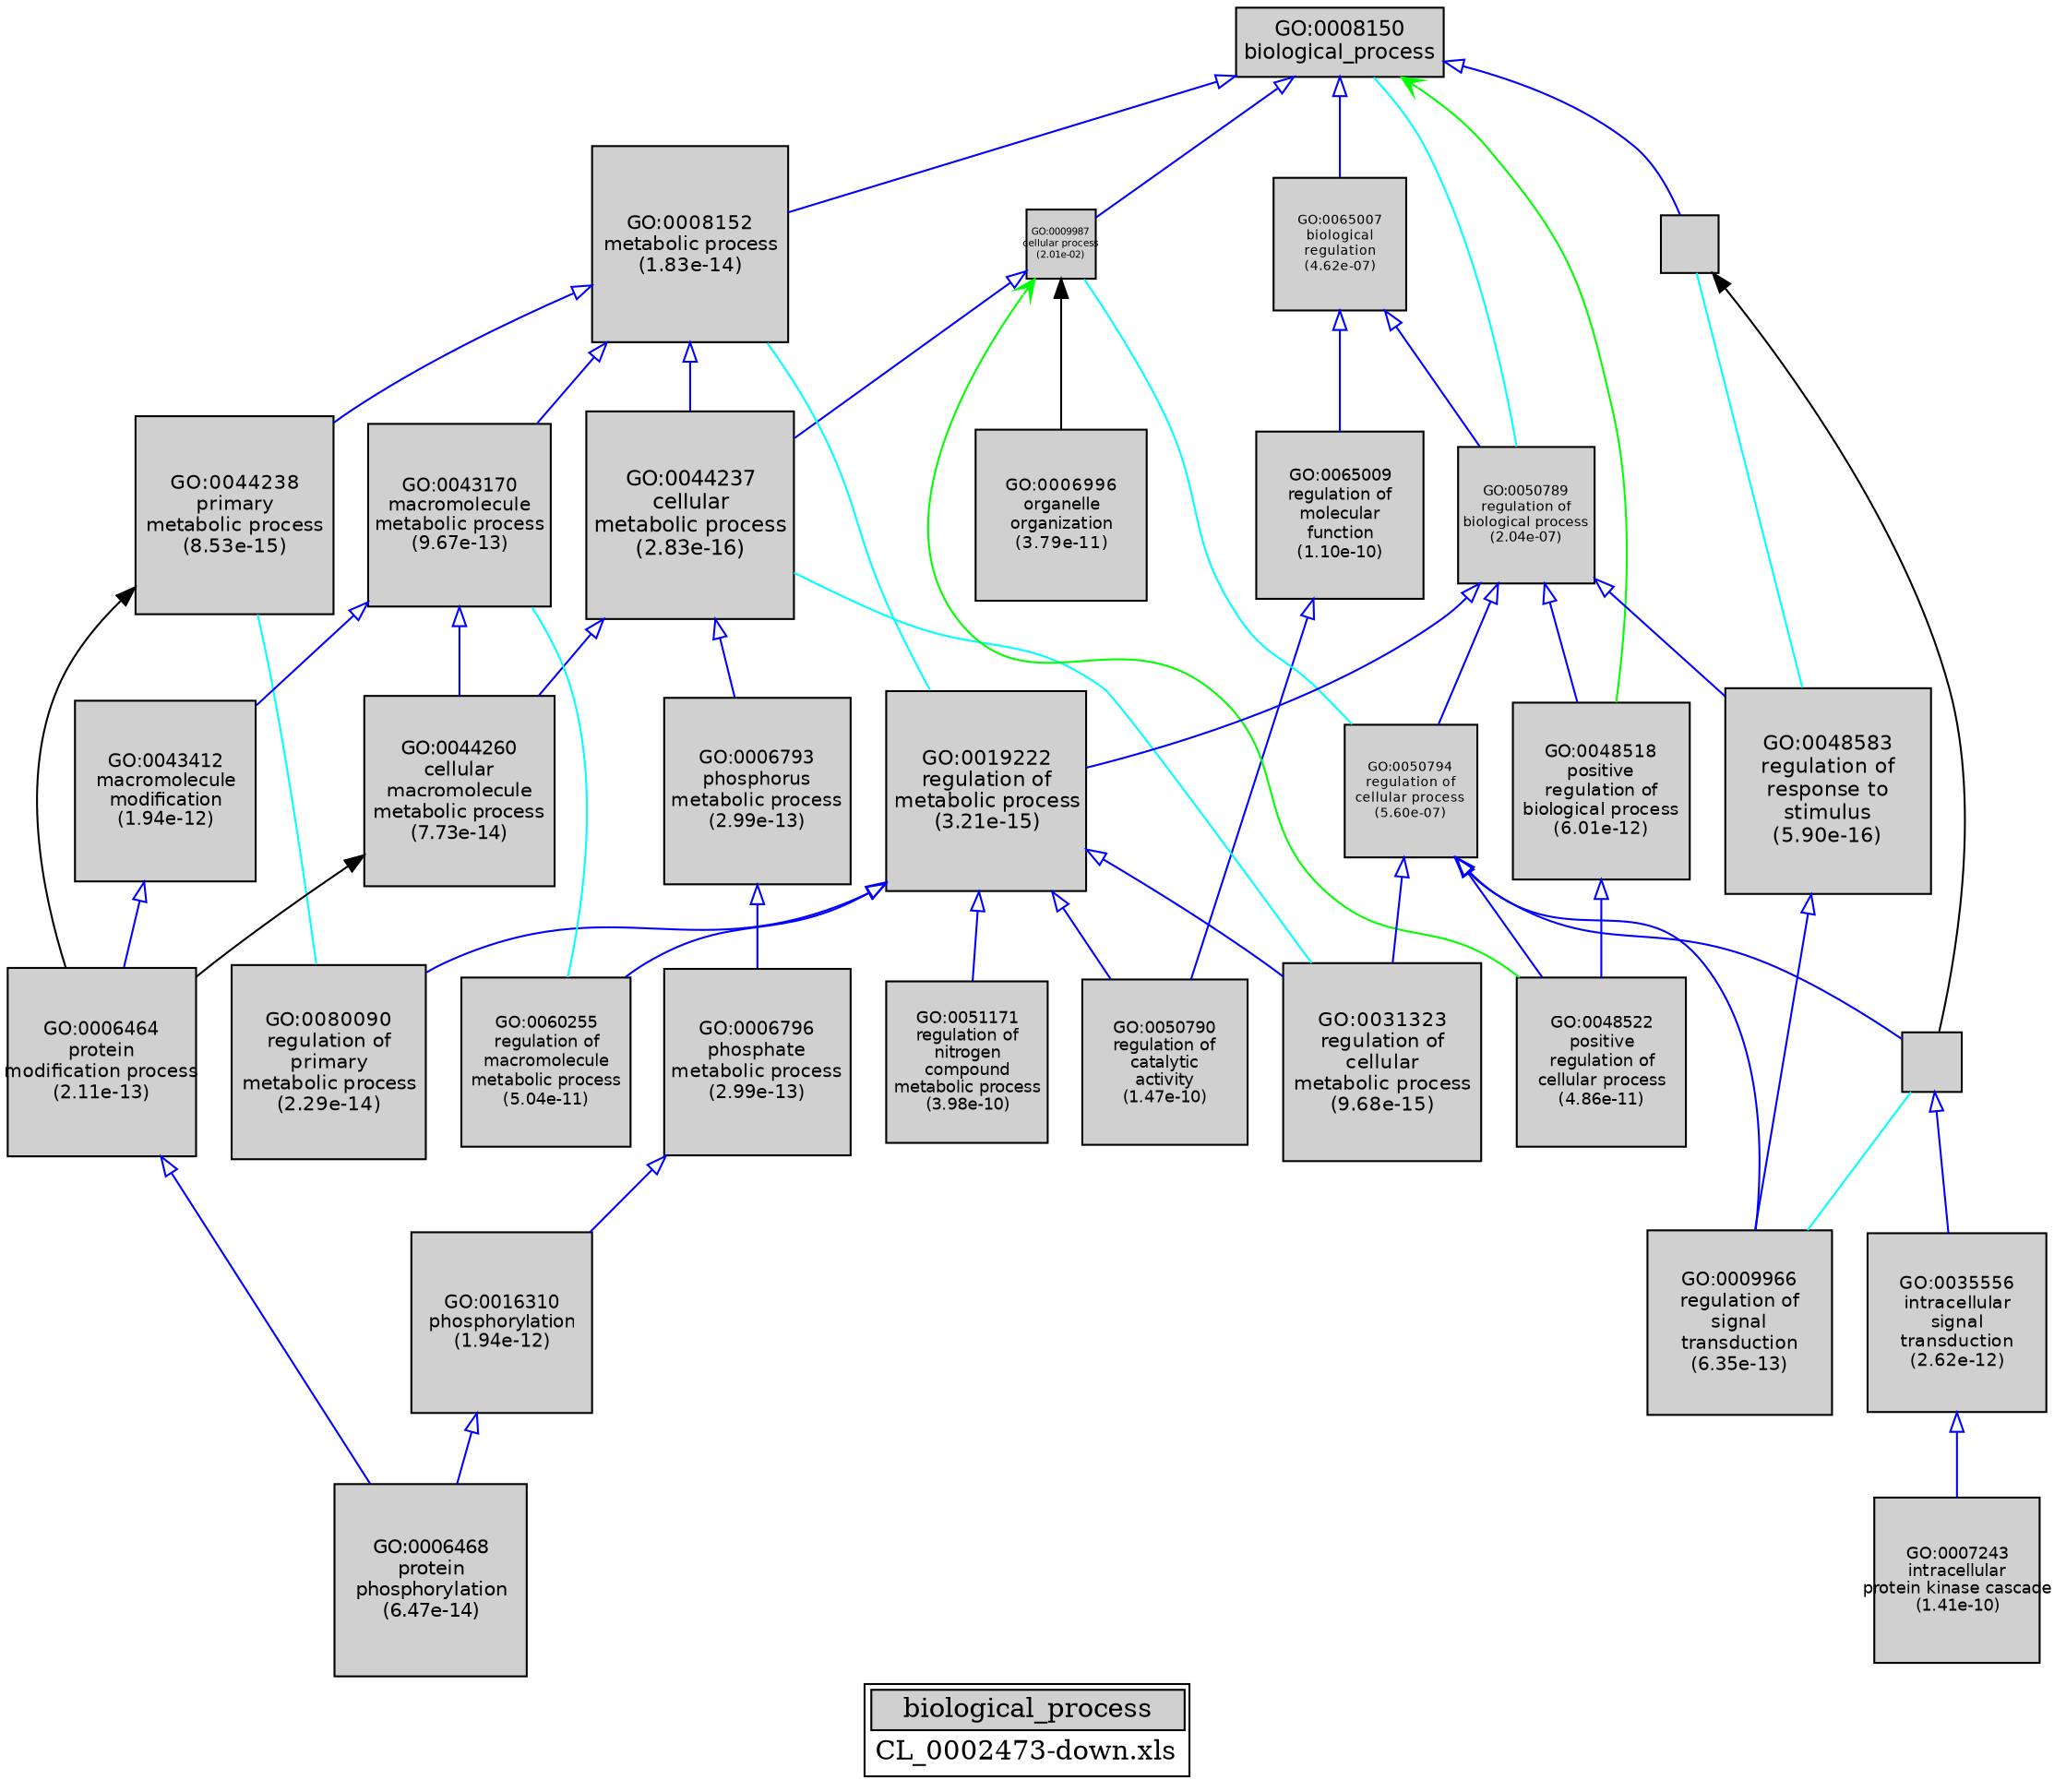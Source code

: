 digraph "biological_process" {
graph [ bgcolor = "#FFFFFF", label = <<TABLE COLOR="black" BGCOLOR="white"><TR><TD COLSPAN="2" BGCOLOR="#D0D0D0"><FONT COLOR="black">biological_process</FONT></TD></TR><TR><TD BORDER="0">CL_0002473-down.xls</TD></TR></TABLE>> ];
node [ fontname = "Helvetica" ];

subgraph "nodes" {

node [ style = "filled", fixedsize = "true", width = 1, shape = "box", fontsize = 9, fillcolor = "#D0D0D0", fontcolor = "black", color = "black" ];

"GO:0006793" [ URL = "#GO:0006793", label = <<TABLE BORDER="0"><TR><TD>GO:0006793<BR/>phosphorus<BR/>metabolic process<BR/>(2.99e-13)</TD></TR></TABLE>>, width = 1.34694558103, shape = "box", fontsize = 9.69800818341, height = 1.34694558103 ];
"GO:0048518" [ URL = "#GO:0048518", label = <<TABLE BORDER="0"><TR><TD>GO:0048518<BR/>positive<BR/>regulation of<BR/>biological process<BR/>(6.01e-12)</TD></TR></TABLE>>, width = 1.27537464778, shape = "box", fontsize = 9.18269746405, height = 1.27537464778 ];
"GO:0007243" [ URL = "#GO:0007243", label = <<TABLE BORDER="0"><TR><TD>GO:0007243<BR/>intracellular<BR/>protein kinase cascade<BR/>(1.41e-10)</TD></TR></TABLE>>, width = 1.19549121125, shape = "box", fontsize = 8.60753672101, height = 1.19549121125 ];
"GO:0065009" [ URL = "#GO:0065009", label = <<TABLE BORDER="0"><TR><TD>GO:0065009<BR/>regulation of<BR/>molecular<BR/>function<BR/>(1.10e-10)</TD></TR></TABLE>>, width = 1.20204802884, shape = "box", fontsize = 8.65474580768, height = 1.20204802884 ];
"GO:0044238" [ URL = "#GO:0044238", label = <<TABLE BORDER="0"><TR><TD>GO:0044238<BR/>primary<BR/>metabolic process<BR/>(8.53e-15)</TD></TR></TABLE>>, width = 1.42716728405, shape = "box", fontsize = 10.2756044451, height = 1.42716728405 ];
"GO:0051171" [ URL = "#GO:0051171", label = <<TABLE BORDER="0"><TR><TD>GO:0051171<BR/>regulation of<BR/>nitrogen<BR/>compound<BR/>metabolic process<BR/>(3.98e-10)</TD></TR></TABLE>>, width = 1.16798397846, shape = "box", fontsize = 8.4094846449, height = 1.16798397846 ];
"GO:0080090" [ URL = "#GO:0080090", label = <<TABLE BORDER="0"><TR><TD>GO:0080090<BR/>regulation of<BR/>primary<BR/>metabolic process<BR/>(2.29e-14)</TD></TR></TABLE>>, width = 1.40537891203, shape = "box", fontsize = 10.1187281666, height = 1.40537891203 ];
"GO:0043412" [ URL = "#GO:0043412", label = <<TABLE BORDER="0"><TR><TD>GO:0043412<BR/>macromolecule<BR/>modification<BR/>(1.94e-12)</TD></TR></TABLE>>, width = 1.30276458425, shape = "box", fontsize = 9.37990500659, height = 1.30276458425 ];
"GO:0006796" [ URL = "#GO:0006796", label = <<TABLE BORDER="0"><TR><TD>GO:0006796<BR/>phosphate<BR/>metabolic process<BR/>(2.99e-13)</TD></TR></TABLE>>, width = 1.34694558103, shape = "box", fontsize = 9.69800818341, height = 1.34694558103 ];
"GO:0016310" [ URL = "#GO:0016310", label = <<TABLE BORDER="0"><TR><TD>GO:0016310<BR/>phosphorylation<BR/>(1.94e-12)</TD></TR></TABLE>>, width = 1.30285587954, shape = "box", fontsize = 9.38056233265, height = 1.30285587954 ];
"GO:0031323" [ URL = "#GO:0031323", label = <<TABLE BORDER="0"><TR><TD>GO:0031323<BR/>regulation of<BR/>cellular<BR/>metabolic process<BR/>(9.68e-15)</TD></TR></TABLE>>, width = 1.42440843536, shape = "box", fontsize = 10.2557407346, height = 1.42440843536 ];
"GO:0050896" [ URL = "#GO:0050896", label = "", width = 0.413118193405, shape = "box", height = 0.413118193405 ];
"GO:0008150" [ URL = "#GO:0008150", label = <<TABLE BORDER="0"><TR><TD>GO:0008150<BR/>biological_process</TD></TR></TABLE>>, width = 1.5, shape = "box", fontsize = 10.8 ];
"GO:0044237" [ URL = "#GO:0044237", label = <<TABLE BORDER="0"><TR><TD>GO:0044237<BR/>cellular<BR/>metabolic process<BR/>(2.83e-16)</TD></TR></TABLE>>, width = 1.5, shape = "box", fontsize = 10.8, height = 1.5 ];
"GO:0009987" [ URL = "#GO:0009987", label = <<TABLE BORDER="0"><TR><TD>GO:0009987<BR/>cellular process<BR/>(2.01e-02)</TD></TR></TABLE>>, width = 0.504366333686, shape = "box", fontsize = 5.0, height = 0.504366333686 ];
"GO:0048522" [ URL = "#GO:0048522", label = <<TABLE BORDER="0"><TR><TD>GO:0048522<BR/>positive<BR/>regulation of<BR/>cellular process<BR/>(4.86e-11)</TD></TR></TABLE>>, width = 1.22301155171, shape = "box", fontsize = 8.80568317229, height = 1.22301155171 ];
"GO:0050789" [ URL = "#GO:0050789", label = <<TABLE BORDER="0"><TR><TD>GO:0050789<BR/>regulation of<BR/>biological process<BR/>(2.04e-07)</TD></TR></TABLE>>, width = 0.986896686548, shape = "box", fontsize = 7.10565614314, height = 0.986896686548 ];
"GO:0006996" [ URL = "#GO:0006996", label = <<TABLE BORDER="0"><TR><TD>GO:0006996<BR/>organelle<BR/>organization<BR/>(3.79e-11)</TD></TR></TABLE>>, width = 1.22936575052, shape = "box", fontsize = 8.85143340374, height = 1.22936575052 ];
"GO:0019222" [ URL = "#GO:0019222", label = <<TABLE BORDER="0"><TR><TD>GO:0019222<BR/>regulation of<BR/>metabolic process<BR/>(3.21e-15)</TD></TR></TABLE>>, width = 1.4484353588, shape = "box", fontsize = 10.4287345834, height = 1.4484353588 ];
"GO:0006468" [ URL = "#GO:0006468", label = <<TABLE BORDER="0"><TR><TD>GO:0006468<BR/>protein<BR/>phosphorylation<BR/>(6.47e-14)</TD></TR></TABLE>>, width = 1.38203567504, shape = "box", fontsize = 9.95065686027, height = 1.38203567504 ];
"GO:0043170" [ URL = "#GO:0043170", label = <<TABLE BORDER="0"><TR><TD>GO:0043170<BR/>macromolecule<BR/>metabolic process<BR/>(9.67e-13)</TD></TR></TABLE>>, width = 1.31940885624, shape = "box", fontsize = 9.49974376495, height = 1.31940885624 ];
"GO:0044260" [ URL = "#GO:0044260", label = <<TABLE BORDER="0"><TR><TD>GO:0044260<BR/>cellular<BR/>macromolecule<BR/>metabolic process<BR/>(7.73e-14)</TD></TR></TABLE>>, width = 1.37799928475, shape = "box", fontsize = 9.92159485023, height = 1.37799928475 ];
"GO:0050790" [ URL = "#GO:0050790", label = <<TABLE BORDER="0"><TR><TD>GO:0050790<BR/>regulation of<BR/>catalytic<BR/>activity<BR/>(1.47e-10)</TD></TR></TABLE>>, width = 1.19441062321, shape = "box", fontsize = 8.59975648714, height = 1.19441062321 ];
"GO:0008152" [ URL = "#GO:0008152", label = <<TABLE BORDER="0"><TR><TD>GO:0008152<BR/>metabolic process<BR/>(1.83e-14)</TD></TR></TABLE>>, width = 1.41038968096, shape = "box", fontsize = 10.1548057029, height = 1.41038968096 ];
"GO:0060255" [ URL = "#GO:0060255", label = <<TABLE BORDER="0"><TR><TD>GO:0060255<BR/>regulation of<BR/>macromolecule<BR/>metabolic process<BR/>(5.04e-11)</TD></TR></TABLE>>, width = 1.22209353351, shape = "box", fontsize = 8.79907344129, height = 1.22209353351 ];
"GO:0035556" [ URL = "#GO:0035556", label = <<TABLE BORDER="0"><TR><TD>GO:0035556<BR/>intracellular<BR/>signal<BR/>transduction<BR/>(2.62e-12)</TD></TR></TABLE>>, width = 1.29553898604, shape = "box", fontsize = 9.32788069946, height = 1.29553898604 ];
"GO:0007165" [ URL = "#GO:0007165", label = "", width = 0.435016183225, shape = "box", height = 0.435016183225 ];
"GO:0050794" [ URL = "#GO:0050794", label = <<TABLE BORDER="0"><TR><TD>GO:0050794<BR/>regulation of<BR/>cellular process<BR/>(5.60e-07)</TD></TR></TABLE>>, width = 0.95427858523, shape = "box", fontsize = 6.87080581365, height = 0.95427858523 ];
"GO:0065007" [ URL = "#GO:0065007", label = <<TABLE BORDER="0"><TR><TD>GO:0065007<BR/>biological<BR/>regulation<BR/>(4.62e-07)</TD></TR></TABLE>>, width = 0.960555869325, shape = "box", fontsize = 6.91600225914, height = 0.960555869325 ];
"GO:0006464" [ URL = "#GO:0006464", label = <<TABLE BORDER="0"><TR><TD>GO:0006464<BR/>protein<BR/>modification process<BR/>(2.11e-13)</TD></TR></TABLE>>, width = 1.355067937, shape = "box", fontsize = 9.75648914643, height = 1.355067937 ];
"GO:0048583" [ URL = "#GO:0048583", label = <<TABLE BORDER="0"><TR><TD>GO:0048583<BR/>regulation of<BR/>response to<BR/>stimulus<BR/>(5.90e-16)</TD></TR></TABLE>>, width = 1.48457549549, shape = "box", fontsize = 10.6889435675, height = 1.48457549549 ];
"GO:0009966" [ URL = "#GO:0009966", label = <<TABLE BORDER="0"><TR><TD>GO:0009966<BR/>regulation of<BR/>signal<BR/>transduction<BR/>(6.35e-13)</TD></TR></TABLE>>, width = 1.32936022312, shape = "box", fontsize = 9.57139360649, height = 1.32936022312 ];
}
subgraph "edges" {


edge [ dir = "back", weight = 1 ];
subgraph "regulates" {


edge [ color = "cyan", arrowtail = "none" ];
subgraph "positive" {


edge [ color = "green", arrowtail = "vee" ];
"GO:0008150" -> "GO:0048518";
"GO:0009987" -> "GO:0048522";
}
subgraph "negative" {


edge [ color = "red", arrowtail = "tee" ];
}
"GO:0043170" -> "GO:0060255";
"GO:0007165" -> "GO:0009966";
"GO:0044237" -> "GO:0031323";
"GO:0008152" -> "GO:0019222";
"GO:0050896" -> "GO:0048583";
"GO:0008150" -> "GO:0050789";
"GO:0044238" -> "GO:0080090";
"GO:0009987" -> "GO:0050794";
}
subgraph "part_of" {


edge [ color = "purple", arrowtail = "diamond", weight = 2.5 ];
}
subgraph "is_a" {


edge [ color = "blue", arrowtail = "empty", weight = 5.0 ];
"GO:0008152" -> "GO:0044237";
"GO:0008152" -> "GO:0043170";
"GO:0019222" -> "GO:0050790";
"GO:0050789" -> "GO:0048583";
"GO:0050789" -> "GO:0019222";
"GO:0050789" -> "GO:0050794";
"GO:0006464" -> "GO:0006468";
"GO:0019222" -> "GO:0031323";
"GO:0065007" -> "GO:0050789";
"GO:0008150" -> "GO:0065007";
"GO:0043170" -> "GO:0043412";
"GO:0019222" -> "GO:0080090";
"GO:0065007" -> "GO:0065009";
"GO:0044237" -> "GO:0044260";
"GO:0009987" -> "GO:0044237";
"GO:0048518" -> "GO:0048522";
"GO:0035556" -> "GO:0007243";
"GO:0008152" -> "GO:0044238";
"GO:0007165" -> "GO:0035556";
"GO:0050794" -> "GO:0007165";
"GO:0008150" -> "GO:0008152";
"GO:0044237" -> "GO:0006793";
"GO:0050794" -> "GO:0009966";
"GO:0006796" -> "GO:0016310";
"GO:0008150" -> "GO:0009987";
"GO:0050794" -> "GO:0048522";
"GO:0008150" -> "GO:0050896";
"GO:0048583" -> "GO:0009966";
"GO:0043412" -> "GO:0006464";
"GO:0016310" -> "GO:0006468";
"GO:0006793" -> "GO:0006796";
"GO:0050794" -> "GO:0031323";
"GO:0065009" -> "GO:0050790";
"GO:0050789" -> "GO:0048518";
"GO:0019222" -> "GO:0051171";
"GO:0019222" -> "GO:0060255";
"GO:0043170" -> "GO:0044260";
}
"GO:0050896" -> "GO:0007165";
"GO:0044238" -> "GO:0006464";
"GO:0009987" -> "GO:0006996";
"GO:0044260" -> "GO:0006464";
}
}
